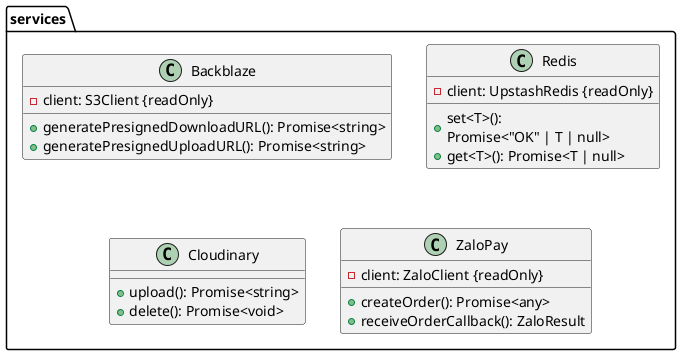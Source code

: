 @startuml

package services {
    class Backblaze {
        - client: S3Client {readOnly}
        + generatePresignedDownloadURL(): Promise<string>
        + generatePresignedUploadURL(): Promise<string>
    }
    class Redis {
        - client: UpstashRedis {readOnly}
        + set<T>(): \nPromise<"OK" | T | null>
        + get<T>(): Promise<T | null>
    }
    class Cloudinary {
        + upload(): Promise<string>
        + delete(): Promise<void>
    }
    class ZaloPay {
        - client: ZaloClient {readOnly}
        + createOrder(): Promise<any>
        + receiveOrderCallback(): ZaloResult
    }
}

@enduml